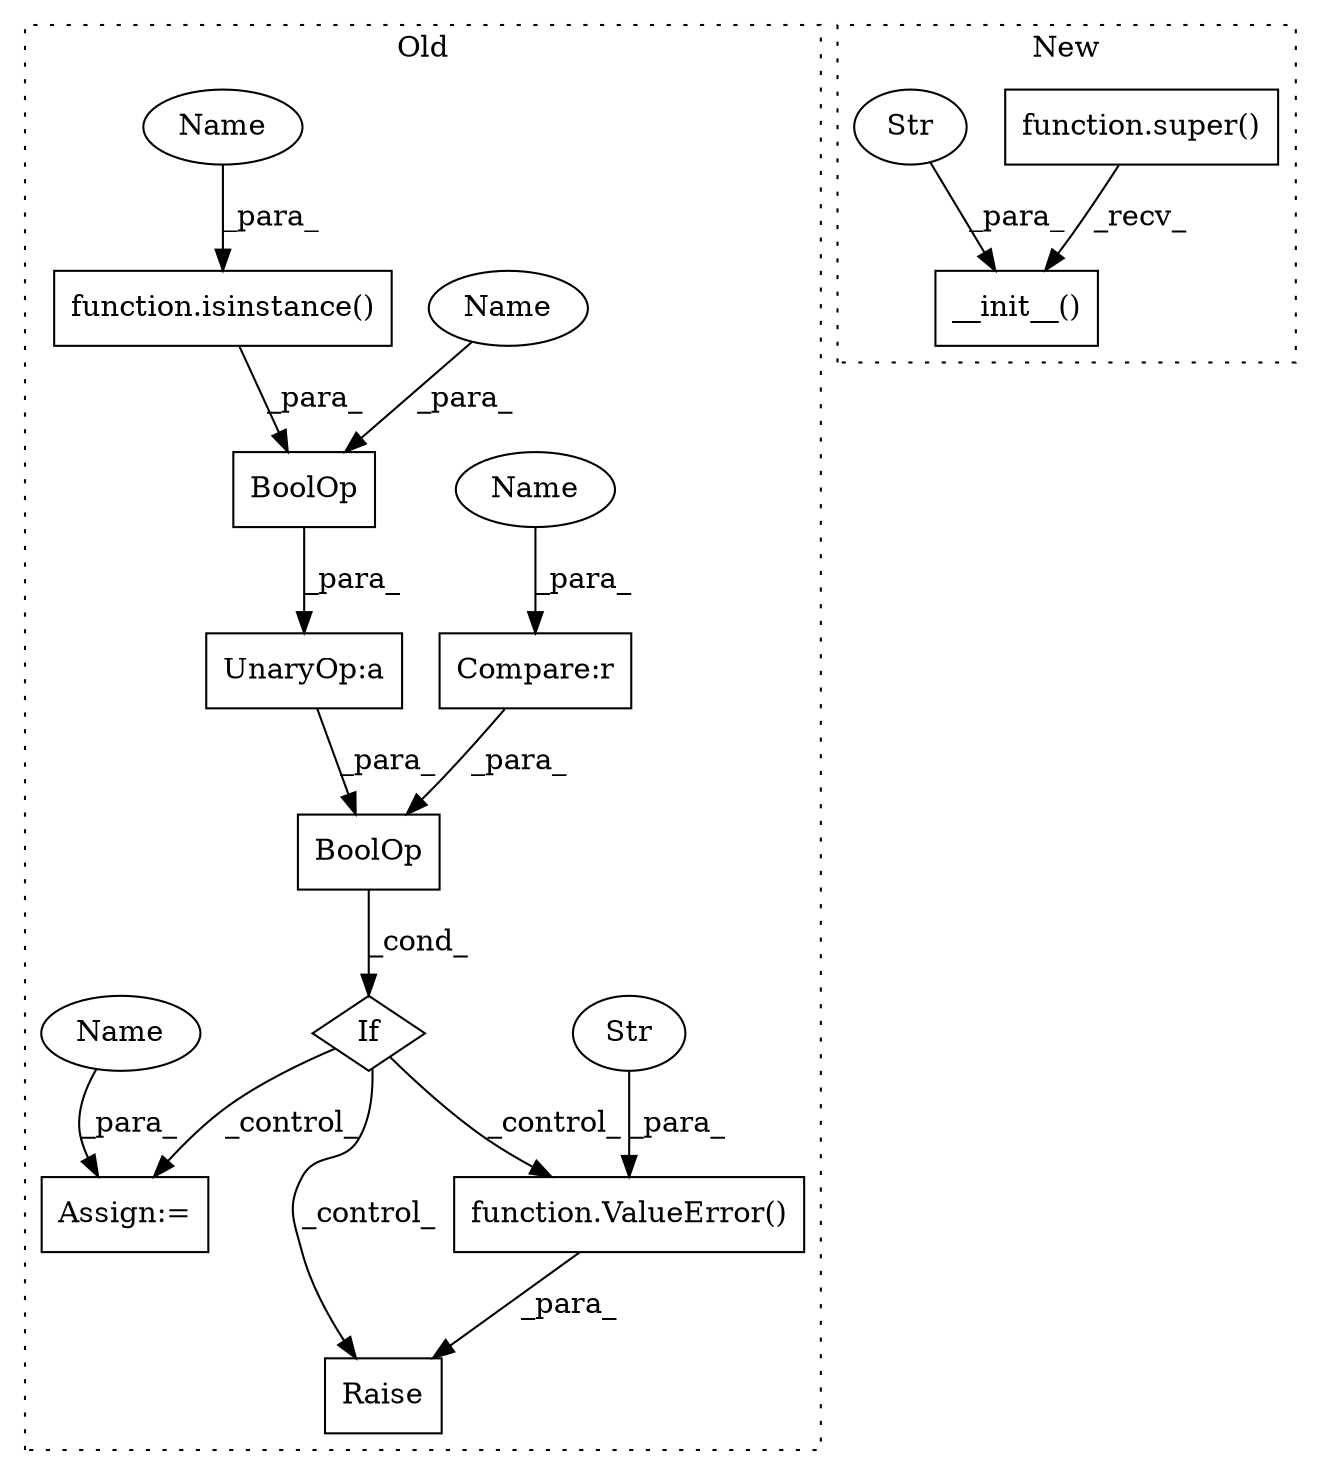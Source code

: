 digraph G {
subgraph cluster0 {
1 [label="function.isinstance()" a="75" s="4461,4481" l="11,1" shape="box"];
3 [label="Assign:=" a="68" s="4912" l="3" shape="box"];
4 [label="If" a="96" s="4432" l="3" shape="diamond"];
5 [label="UnaryOp:a" a="61" s="4456" l="3" shape="box"];
6 [label="Compare:r" a="40" s="4435" l="16" shape="box"];
7 [label="BoolOp" a="72" s="4460" l="32" shape="box"];
8 [label="Raise" a="91" s="4506" l="6" shape="box"];
9 [label="BoolOp" a="72" s="4435" l="57" shape="box"];
12 [label="function.ValueError()" a="75" s="4512,4552" l="11,1" shape="box"];
13 [label="Str" a="66" s="4523" l="29" shape="ellipse"];
14 [label="Name" a="87" s="4915" l="4" shape="ellipse"];
15 [label="Name" a="87" s="4435" l="4" shape="ellipse"];
16 [label="Name" a="87" s="4487" l="4" shape="ellipse"];
17 [label="Name" a="87" s="4472" l="4" shape="ellipse"];
label = "Old";
style="dotted";
}
subgraph cluster1 {
2 [label="function.super()" a="75" s="4431" l="7" shape="box"];
10 [label="__init__()" a="75" s="4431,4459" l="17,18" shape="box"];
11 [label="Str" a="66" s="4454" l="5" shape="ellipse"];
label = "New";
style="dotted";
}
1 -> 7 [label="_para_"];
2 -> 10 [label="_recv_"];
4 -> 8 [label="_control_"];
4 -> 12 [label="_control_"];
4 -> 3 [label="_control_"];
5 -> 9 [label="_para_"];
6 -> 9 [label="_para_"];
7 -> 5 [label="_para_"];
9 -> 4 [label="_cond_"];
11 -> 10 [label="_para_"];
12 -> 8 [label="_para_"];
13 -> 12 [label="_para_"];
14 -> 3 [label="_para_"];
15 -> 6 [label="_para_"];
16 -> 7 [label="_para_"];
17 -> 1 [label="_para_"];
}